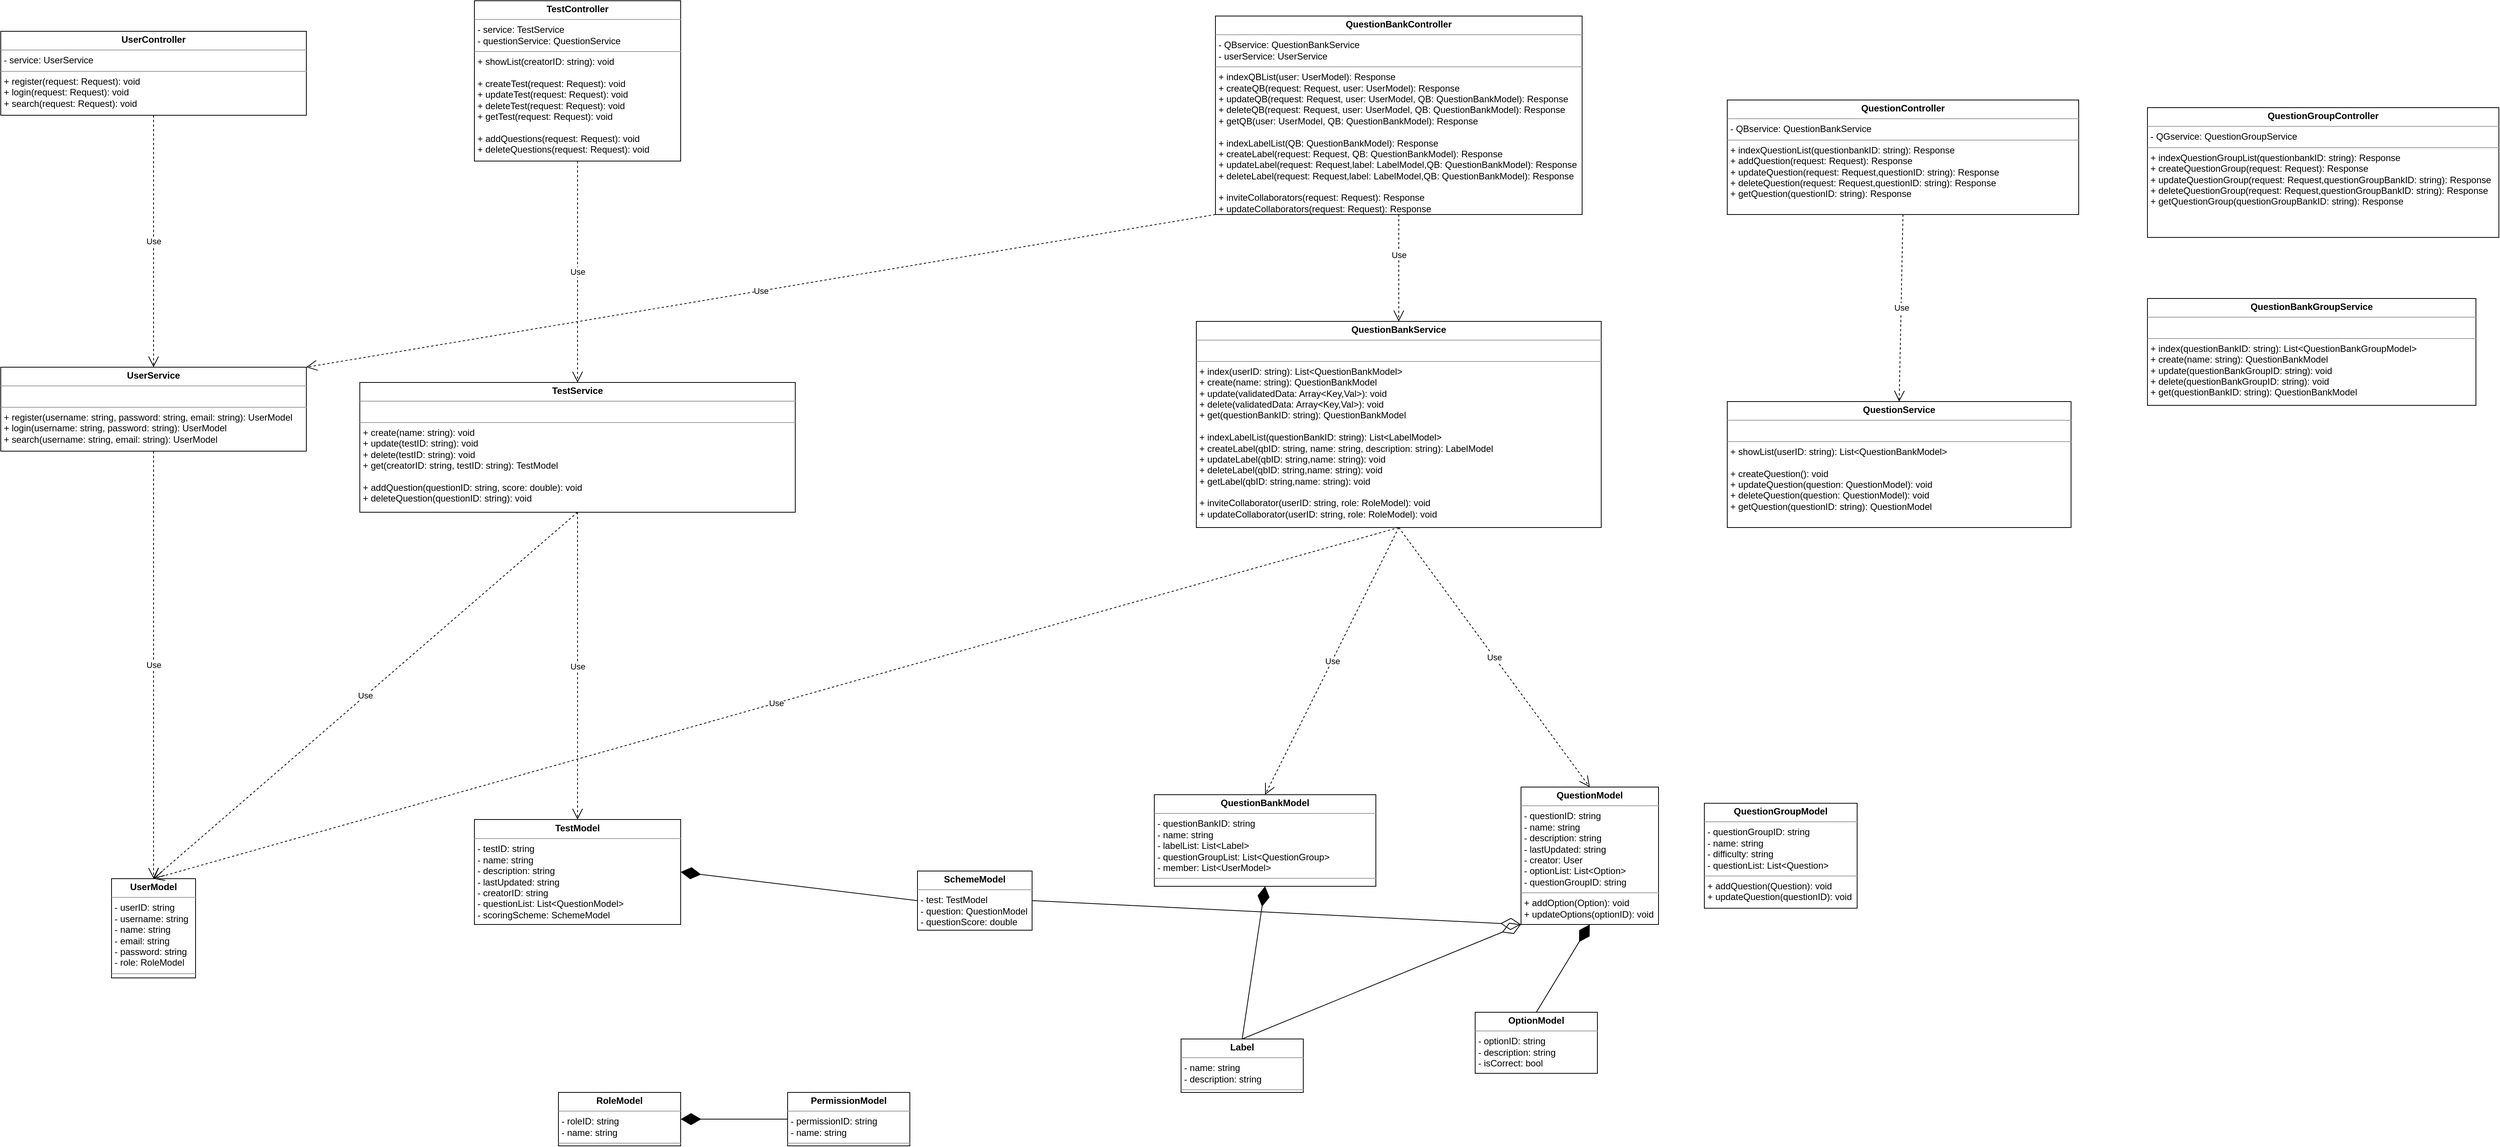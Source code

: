 <mxfile>
    <diagram name="Copy of Page-1" id="_IRGn7qEjiSoWe7VJrxL">
        <mxGraphModel dx="1521" dy="1529" grid="1" gridSize="10" guides="1" tooltips="1" connect="1" arrows="1" fold="1" page="1" pageScale="1" pageWidth="850" pageHeight="1100" math="0" shadow="0">
            <root>
                <mxCell id="2OkuZF6dqTFCMNim8TMD-0"/>
                <mxCell id="2OkuZF6dqTFCMNim8TMD-1" parent="2OkuZF6dqTFCMNim8TMD-0"/>
                <mxCell id="2OkuZF6dqTFCMNim8TMD-2" value="&lt;p style=&quot;margin:0px;margin-top:4px;text-align:center;&quot;&gt;&lt;b&gt;UserModel&lt;/b&gt;&lt;/p&gt;&lt;hr size=&quot;1&quot;&gt;&lt;p style=&quot;margin:0px;margin-left:4px;&quot;&gt;- userID: string&lt;/p&gt;&lt;p style=&quot;margin:0px;margin-left:4px;&quot;&gt;- username: string&lt;/p&gt;&lt;p style=&quot;margin:0px;margin-left:4px;&quot;&gt;- name: string&lt;/p&gt;&lt;p style=&quot;margin:0px;margin-left:4px;&quot;&gt;- email: string&lt;/p&gt;&lt;p style=&quot;margin:0px;margin-left:4px;&quot;&gt;- password: string&lt;/p&gt;&lt;p style=&quot;margin:0px;margin-left:4px;&quot;&gt;- role: RoleModel&lt;/p&gt;&lt;hr size=&quot;1&quot;&gt;&lt;p style=&quot;margin:0px;margin-left:4px;&quot;&gt;&lt;br&gt;&lt;/p&gt;" style="verticalAlign=top;align=left;overflow=fill;fontSize=12;fontFamily=Helvetica;html=1;" parent="2OkuZF6dqTFCMNim8TMD-1" vertex="1">
                    <mxGeometry x="-295" y="260" width="110" height="130" as="geometry"/>
                </mxCell>
                <mxCell id="2OkuZF6dqTFCMNim8TMD-3" value="&lt;p style=&quot;margin:0px;margin-top:4px;text-align:center;&quot;&gt;&lt;b&gt;QuestionBankModel&lt;/b&gt;&lt;/p&gt;&lt;hr size=&quot;1&quot;&gt;&lt;p style=&quot;margin:0px;margin-left:4px;&quot;&gt;- questionBankID: string&lt;/p&gt;&lt;p style=&quot;margin:0px;margin-left:4px;&quot;&gt;- name: string&lt;/p&gt;&lt;p style=&quot;margin:0px;margin-left:4px;&quot;&gt;- labelList: List&amp;lt;Label&amp;gt;&lt;/p&gt;&lt;p style=&quot;margin:0px;margin-left:4px;&quot;&gt;- questionGroupList: List&amp;lt;QuestionGroup&amp;gt;&lt;/p&gt;&lt;p style=&quot;margin:0px;margin-left:4px;&quot;&gt;- member: List&amp;lt;UserModel&amp;gt;&lt;/p&gt;&lt;hr size=&quot;1&quot;&gt;&lt;p style=&quot;margin:0px;margin-left:4px;&quot;&gt;&lt;br&gt;&lt;/p&gt;" style="verticalAlign=top;align=left;overflow=fill;fontSize=12;fontFamily=Helvetica;html=1;" parent="2OkuZF6dqTFCMNim8TMD-1" vertex="1">
                    <mxGeometry x="1070" y="150" width="290" height="120" as="geometry"/>
                </mxCell>
                <mxCell id="2OkuZF6dqTFCMNim8TMD-4" value="&lt;p style=&quot;margin:0px;margin-top:4px;text-align:center;&quot;&gt;&lt;b&gt;QuestionModel&lt;/b&gt;&lt;/p&gt;&lt;hr size=&quot;1&quot;&gt;&lt;p style=&quot;margin:0px;margin-left:4px;&quot;&gt;- questionID: string&lt;/p&gt;&lt;p style=&quot;margin:0px;margin-left:4px;&quot;&gt;- name: string&lt;/p&gt;&lt;p style=&quot;margin:0px;margin-left:4px;&quot;&gt;- description: string&lt;/p&gt;&lt;p style=&quot;margin:0px;margin-left:4px;&quot;&gt;- lastUpdated: string&lt;/p&gt;&lt;p style=&quot;margin:0px;margin-left:4px;&quot;&gt;- creator: User&lt;/p&gt;&lt;p style=&quot;margin:0px;margin-left:4px;&quot;&gt;- optionList: List&amp;lt;Option&amp;gt;&lt;/p&gt;&lt;p style=&quot;margin:0px;margin-left:4px;&quot;&gt;- questionGroupID: string&lt;/p&gt;&lt;hr size=&quot;1&quot;&gt;&lt;p style=&quot;margin:0px;margin-left:4px;&quot;&gt;+ addOption(Option): void&lt;/p&gt;&lt;p style=&quot;margin:0px;margin-left:4px;&quot;&gt;+ updateOptions(optionID): void&lt;/p&gt;" style="verticalAlign=top;align=left;overflow=fill;fontSize=12;fontFamily=Helvetica;html=1;" parent="2OkuZF6dqTFCMNim8TMD-1" vertex="1">
                    <mxGeometry x="1550" y="140" width="180" height="180" as="geometry"/>
                </mxCell>
                <mxCell id="2OkuZF6dqTFCMNim8TMD-5" value="&lt;p style=&quot;margin:0px;margin-top:4px;text-align:center;&quot;&gt;&lt;b&gt;TestModel&lt;/b&gt;&lt;/p&gt;&lt;hr size=&quot;1&quot;&gt;&lt;p style=&quot;margin:0px;margin-left:4px;&quot;&gt;- testID: string&lt;/p&gt;&lt;p style=&quot;margin:0px;margin-left:4px;&quot;&gt;- name: string&lt;br&gt;&lt;/p&gt;&lt;p style=&quot;margin:0px;margin-left:4px;&quot;&gt;- description: string&lt;/p&gt;&lt;p style=&quot;margin:0px;margin-left:4px;&quot;&gt;- lastUpdated: string&lt;/p&gt;&lt;p style=&quot;margin:0px;margin-left:4px;&quot;&gt;- creatorID: string&lt;/p&gt;&lt;p style=&quot;margin:0px;margin-left:4px;&quot;&gt;- questionList: List&amp;lt;QuestionModel&amp;gt;&lt;/p&gt;&lt;p style=&quot;margin:0px;margin-left:4px;&quot;&gt;- scoringScheme: SchemeModel&lt;/p&gt;&lt;p style=&quot;margin:0px;margin-left:4px;&quot;&gt;&lt;br&gt;&lt;/p&gt;" style="verticalAlign=top;align=left;overflow=fill;fontSize=12;fontFamily=Helvetica;html=1;" parent="2OkuZF6dqTFCMNim8TMD-1" vertex="1">
                    <mxGeometry x="180" y="182.5" width="270" height="137.5" as="geometry"/>
                </mxCell>
                <mxCell id="2OkuZF6dqTFCMNim8TMD-6" value="&lt;p style=&quot;margin:0px;margin-top:4px;text-align:center;&quot;&gt;&lt;b&gt;Label&lt;/b&gt;&lt;/p&gt;&lt;hr size=&quot;1&quot;&gt;&lt;p style=&quot;margin:0px;margin-left:4px;&quot;&gt;- name: string&lt;/p&gt;&lt;p style=&quot;margin:0px;margin-left:4px;&quot;&gt;- description: string&lt;/p&gt;&lt;hr size=&quot;1&quot;&gt;&lt;p style=&quot;margin:0px;margin-left:4px;&quot;&gt;&lt;br&gt;&lt;/p&gt;" style="verticalAlign=top;align=left;overflow=fill;fontSize=12;fontFamily=Helvetica;html=1;" parent="2OkuZF6dqTFCMNim8TMD-1" vertex="1">
                    <mxGeometry x="1105" y="470" width="160" height="70" as="geometry"/>
                </mxCell>
                <mxCell id="2OkuZF6dqTFCMNim8TMD-7" value="&lt;p style=&quot;margin:0px;margin-top:4px;text-align:center;&quot;&gt;&lt;b&gt;OptionModel&lt;/b&gt;&lt;/p&gt;&lt;hr size=&quot;1&quot;&gt;&lt;p style=&quot;margin:0px;margin-left:4px;&quot;&gt;- optionID: string&lt;/p&gt;&lt;p style=&quot;margin:0px;margin-left:4px;&quot;&gt;- description: string&lt;/p&gt;&lt;p style=&quot;margin:0px;margin-left:4px;&quot;&gt;- isCorrect: bool&lt;/p&gt;&lt;hr size=&quot;1&quot;&gt;&lt;p style=&quot;margin:0px;margin-left:4px;&quot;&gt;&lt;br&gt;&lt;/p&gt;" style="verticalAlign=top;align=left;overflow=fill;fontSize=12;fontFamily=Helvetica;html=1;" parent="2OkuZF6dqTFCMNim8TMD-1" vertex="1">
                    <mxGeometry x="1490" y="435" width="160" height="80" as="geometry"/>
                </mxCell>
                <mxCell id="2OkuZF6dqTFCMNim8TMD-8" value="&lt;p style=&quot;margin:0px;margin-top:4px;text-align:center;&quot;&gt;&lt;b&gt;RoleModel&lt;/b&gt;&lt;/p&gt;&lt;hr size=&quot;1&quot;&gt;&lt;p style=&quot;margin:0px;margin-left:4px;&quot;&gt;- roleID: string&lt;/p&gt;&lt;p style=&quot;margin:0px;margin-left:4px;&quot;&gt;- name: string&lt;/p&gt;&lt;hr size=&quot;1&quot;&gt;&lt;p style=&quot;margin:0px;margin-left:4px;&quot;&gt;&lt;br&gt;&lt;/p&gt;" style="verticalAlign=top;align=left;overflow=fill;fontSize=12;fontFamily=Helvetica;html=1;" parent="2OkuZF6dqTFCMNim8TMD-1" vertex="1">
                    <mxGeometry x="290" y="540" width="160" height="70" as="geometry"/>
                </mxCell>
                <mxCell id="2OkuZF6dqTFCMNim8TMD-9" value="&lt;p style=&quot;margin:0px;margin-top:4px;text-align:center;&quot;&gt;&lt;b&gt;PermissionModel&lt;/b&gt;&lt;/p&gt;&lt;hr size=&quot;1&quot;&gt;&lt;p style=&quot;margin:0px;margin-left:4px;&quot;&gt;- permissionID: string&lt;/p&gt;&lt;p style=&quot;margin:0px;margin-left:4px;&quot;&gt;- name: string&lt;/p&gt;&lt;hr size=&quot;1&quot;&gt;&lt;p style=&quot;margin:0px;margin-left:4px;&quot;&gt;&lt;br&gt;&lt;/p&gt;" style="verticalAlign=top;align=left;overflow=fill;fontSize=12;fontFamily=Helvetica;html=1;" parent="2OkuZF6dqTFCMNim8TMD-1" vertex="1">
                    <mxGeometry x="590" y="540" width="160" height="70" as="geometry"/>
                </mxCell>
                <mxCell id="2OkuZF6dqTFCMNim8TMD-10" value="&lt;p style=&quot;margin:0px;margin-top:4px;text-align:center;&quot;&gt;&lt;b&gt;QuestionGroupModel&lt;/b&gt;&lt;/p&gt;&lt;hr size=&quot;1&quot;&gt;&lt;p style=&quot;margin:0px;margin-left:4px;&quot;&gt;- questionGroupID: string&lt;/p&gt;&lt;p style=&quot;margin:0px;margin-left:4px;&quot;&gt;- name: string&lt;/p&gt;&lt;p style=&quot;margin:0px;margin-left:4px;&quot;&gt;- difficulty: string&lt;/p&gt;&lt;p style=&quot;margin:0px;margin-left:4px;&quot;&gt;- questionList: List&amp;lt;Question&amp;gt;&lt;/p&gt;&lt;hr size=&quot;1&quot;&gt;&lt;p style=&quot;margin:0px;margin-left:4px;&quot;&gt;+ addQuestion(Question): void&lt;/p&gt;&lt;p style=&quot;margin:0px;margin-left:4px;&quot;&gt;+ updateQuestion(questionID): void&lt;/p&gt;" style="verticalAlign=top;align=left;overflow=fill;fontSize=12;fontFamily=Helvetica;html=1;" parent="2OkuZF6dqTFCMNim8TMD-1" vertex="1">
                    <mxGeometry x="1790" y="161.25" width="200" height="137.5" as="geometry"/>
                </mxCell>
                <mxCell id="d9vbCOxTA3XUxBiBrLn6-0" value="&lt;p style=&quot;margin:0px;margin-top:4px;text-align:center;&quot;&gt;&lt;b&gt;UserController&lt;/b&gt;&lt;/p&gt;&lt;hr size=&quot;1&quot;&gt;&lt;p style=&quot;margin:0px;margin-left:4px;&quot;&gt;- service: UserService&lt;/p&gt;&lt;hr size=&quot;1&quot;&gt;&lt;p style=&quot;margin:0px;margin-left:4px;&quot;&gt;+ register(request: Request): void&lt;/p&gt;&lt;p style=&quot;margin:0px;margin-left:4px;&quot;&gt;+ login(request: Request&lt;span style=&quot;background-color: initial;&quot;&gt;): void&lt;/span&gt;&lt;/p&gt;&lt;p style=&quot;margin:0px;margin-left:4px;&quot;&gt;&lt;span style=&quot;background-color: initial;&quot;&gt;+ search(request: Request): void&lt;/span&gt;&lt;/p&gt;" style="verticalAlign=top;align=left;overflow=fill;fontSize=12;fontFamily=Helvetica;html=1;" parent="2OkuZF6dqTFCMNim8TMD-1" vertex="1">
                    <mxGeometry x="-440" y="-850" width="400" height="110" as="geometry"/>
                </mxCell>
                <mxCell id="d9vbCOxTA3XUxBiBrLn6-1" value="&lt;p style=&quot;margin:0px;margin-top:4px;text-align:center;&quot;&gt;&lt;b&gt;UserService&lt;/b&gt;&lt;/p&gt;&lt;hr size=&quot;1&quot;&gt;&lt;p style=&quot;margin:0px;margin-left:4px;&quot;&gt;&lt;br&gt;&lt;/p&gt;&lt;hr size=&quot;1&quot;&gt;&lt;p style=&quot;margin:0px;margin-left:4px;&quot;&gt;+ register(username: string, password: string, email: string): UserModel&lt;/p&gt;&lt;p style=&quot;margin:0px;margin-left:4px;&quot;&gt;+ login(username: string, password: string): UserModel&lt;/p&gt;&lt;p style=&quot;margin:0px;margin-left:4px;&quot;&gt;+ search(username: string, email: string): UserModel&lt;br&gt;&lt;/p&gt;" style="verticalAlign=top;align=left;overflow=fill;fontSize=12;fontFamily=Helvetica;html=1;" parent="2OkuZF6dqTFCMNim8TMD-1" vertex="1">
                    <mxGeometry x="-440" y="-410" width="400" height="110" as="geometry"/>
                </mxCell>
                <mxCell id="d9vbCOxTA3XUxBiBrLn6-2" value="&lt;p style=&quot;margin:0px;margin-top:4px;text-align:center;&quot;&gt;&lt;b&gt;QuestionBankController&lt;/b&gt;&lt;/p&gt;&lt;hr size=&quot;1&quot;&gt;&lt;p style=&quot;margin:0px;margin-left:4px;&quot;&gt;- QBservice:&amp;nbsp;&lt;span style=&quot;text-align: center;&quot;&gt;QuestionBank&lt;/span&gt;Service&lt;/p&gt;&lt;p style=&quot;margin:0px;margin-left:4px;&quot;&gt;- userService: UserService&lt;/p&gt;&lt;hr size=&quot;1&quot;&gt;&lt;p style=&quot;margin:0px;margin-left:4px;&quot;&gt;+ indexQBList(user: UserModel): Response&lt;/p&gt;&lt;p style=&quot;margin:0px;margin-left:4px;&quot;&gt;+ createQB(request: Request, user: UserModel): Response&lt;/p&gt;&lt;p style=&quot;margin:0px;margin-left:4px;&quot;&gt;+ updateQB(request: Request, user: UserModel, QB: QuestionBankModel): Response&lt;/p&gt;&lt;p style=&quot;margin:0px;margin-left:4px;&quot;&gt;+ deleteQB(request: Request, user: UserModel, QB: QuestionBankModel): Response&lt;/p&gt;&lt;p style=&quot;margin:0px;margin-left:4px;&quot;&gt;+ getQB(user: UserModel, QB: QuestionBankModel): Response&lt;/p&gt;&lt;p style=&quot;margin:0px;margin-left:4px;&quot;&gt;&lt;br&gt;&lt;/p&gt;&lt;p style=&quot;margin:0px;margin-left:4px;&quot;&gt;+ indexLabelList(QB: QuestionBankModel): Response&lt;br&gt;&lt;/p&gt;&lt;p style=&quot;margin:0px;margin-left:4px;&quot;&gt;+ createLabel(request: Request, QB: QuestionBankModel): Response&lt;/p&gt;&lt;p style=&quot;margin:0px;margin-left:4px;&quot;&gt;+ updateLabel(request: Request,label: LabelModel,QB: QuestionBankModel): Response&lt;br&gt;&lt;/p&gt;&lt;p style=&quot;margin:0px;margin-left:4px;&quot;&gt;+ deleteLabel(request: Request,label: LabelModel,QB: QuestionBankModel): Response&lt;br&gt;&lt;/p&gt;&lt;p style=&quot;margin:0px;margin-left:4px;&quot;&gt;&lt;br&gt;&lt;/p&gt;&lt;p style=&quot;margin: 0px 0px 0px 4px;&quot;&gt;+ inviteCollaborators(request: Request): Response&lt;br&gt;&lt;/p&gt;&lt;p style=&quot;margin: 0px 0px 0px 4px;&quot;&gt;+ updateCollaborators(request: Request): Response&lt;/p&gt;&lt;p style=&quot;margin: 0px 0px 0px 4px;&quot;&gt;&lt;br&gt;&lt;/p&gt;" style="verticalAlign=top;align=left;overflow=fill;fontSize=12;fontFamily=Helvetica;html=1;gradientColor=none;fillColor=default;fillStyle=auto;shadow=0;" parent="2OkuZF6dqTFCMNim8TMD-1" vertex="1">
                    <mxGeometry x="1150" y="-870" width="480" height="260" as="geometry"/>
                </mxCell>
                <mxCell id="d9vbCOxTA3XUxBiBrLn6-3" value="&lt;p style=&quot;margin:0px;margin-top:4px;text-align:center;&quot;&gt;&lt;b&gt;QuestionBankService&lt;/b&gt;&lt;/p&gt;&lt;hr size=&quot;1&quot;&gt;&lt;p style=&quot;margin:0px;margin-left:4px;&quot;&gt;&lt;br&gt;&lt;/p&gt;&lt;hr size=&quot;1&quot;&gt;&lt;p style=&quot;margin: 0px 0px 0px 4px;&quot;&gt;+ index(userID: string): List&amp;lt;QuestionBankModel&amp;gt;&lt;/p&gt;&lt;p style=&quot;margin: 0px 0px 0px 4px;&quot;&gt;+ create(name: string): QuestionBankModel&lt;/p&gt;&lt;p style=&quot;margin: 0px 0px 0px 4px;&quot;&gt;+ update(validatedData: Array&amp;lt;Key,Val&amp;gt;): void&lt;/p&gt;&lt;p style=&quot;margin: 0px 0px 0px 4px;&quot;&gt;+ delete(validatedData: Array&amp;lt;Key,Val&amp;gt;): void&lt;/p&gt;&lt;p style=&quot;margin: 0px 0px 0px 4px;&quot;&gt;+ get(questionBankID: string): QuestionBankModel&lt;/p&gt;&lt;p style=&quot;margin: 0px 0px 0px 4px;&quot;&gt;&lt;br&gt;&lt;/p&gt;&lt;p style=&quot;margin: 0px 0px 0px 4px;&quot;&gt;+ indexLabelList(questionBankID: string): List&amp;lt;LabelModel&amp;gt;&lt;/p&gt;&lt;p style=&quot;margin: 0px 0px 0px 4px;&quot;&gt;+ createLabel(qbID: string, name: string, description: string): LabelModel&lt;/p&gt;&lt;p style=&quot;margin: 0px 0px 0px 4px;&quot;&gt;+ updateLabel(qbID: string,name: string): void&lt;br&gt;&lt;/p&gt;&lt;p style=&quot;margin: 0px 0px 0px 4px;&quot;&gt;+ deleteLabel(qbID: string,name: string): void&lt;br&gt;&lt;/p&gt;&lt;p style=&quot;margin: 0px 0px 0px 4px;&quot;&gt;+ getLabel(qbID: string,name: string): void&lt;/p&gt;&lt;p style=&quot;margin: 0px 0px 0px 4px;&quot;&gt;&lt;br&gt;&lt;/p&gt;&lt;p style=&quot;margin: 0px 0px 0px 4px;&quot;&gt;+ inviteCollaborator(userID: string, role: RoleModel): void&lt;br&gt;&lt;/p&gt;&lt;p style=&quot;margin: 0px 0px 0px 4px;&quot;&gt;+ updateCollaborator(userID: string, role: RoleModel): void&lt;/p&gt;" style="verticalAlign=top;align=left;overflow=fill;fontSize=12;fontFamily=Helvetica;html=1;" parent="2OkuZF6dqTFCMNim8TMD-1" vertex="1">
                    <mxGeometry x="1125" y="-470" width="530" height="270" as="geometry"/>
                </mxCell>
                <mxCell id="n3z_orEbSFZSWoOInEBg-8" value="&lt;p style=&quot;margin:0px;margin-top:4px;text-align:center;&quot;&gt;&lt;b&gt;TestController&lt;/b&gt;&lt;/p&gt;&lt;hr size=&quot;1&quot;&gt;&lt;p style=&quot;margin:0px;margin-left:4px;&quot;&gt;- service: TestService&lt;/p&gt;&lt;p style=&quot;margin:0px;margin-left:4px;&quot;&gt;- questionService: QuestionService&lt;/p&gt;&lt;hr size=&quot;1&quot;&gt;&lt;p style=&quot;margin:0px;margin-left:4px;&quot;&gt;+ showList(creatorID: string): void&lt;/p&gt;&lt;p style=&quot;margin:0px;margin-left:4px;&quot;&gt;&lt;br&gt;&lt;/p&gt;&lt;p style=&quot;margin: 0px 0px 0px 4px;&quot;&gt;+ createTest(request: Request): void&lt;/p&gt;&lt;p style=&quot;margin: 0px 0px 0px 4px;&quot;&gt;+ updateTest(request: Request): void&lt;/p&gt;&lt;p style=&quot;margin: 0px 0px 0px 4px;&quot;&gt;+ deleteTest(request: Request): void&lt;/p&gt;&lt;p style=&quot;margin: 0px 0px 0px 4px;&quot;&gt;+ getTest(request: Request): void&lt;/p&gt;&lt;p style=&quot;margin: 0px 0px 0px 4px;&quot;&gt;&lt;br&gt;&lt;/p&gt;&lt;p style=&quot;margin: 0px 0px 0px 4px;&quot;&gt;+ addQuestions(request: Request): void&lt;/p&gt;&lt;p style=&quot;margin: 0px 0px 0px 4px;&quot;&gt;+ deleteQuestions(request: Request): void&lt;/p&gt;" style="verticalAlign=top;align=left;overflow=fill;fontSize=12;fontFamily=Helvetica;html=1;" parent="2OkuZF6dqTFCMNim8TMD-1" vertex="1">
                    <mxGeometry x="180" y="-890" width="270" height="210" as="geometry"/>
                </mxCell>
                <mxCell id="n3z_orEbSFZSWoOInEBg-9" value="&lt;p style=&quot;margin:0px;margin-top:4px;text-align:center;&quot;&gt;&lt;b&gt;TestService&lt;/b&gt;&lt;/p&gt;&lt;hr size=&quot;1&quot;&gt;&lt;p style=&quot;margin:0px;margin-left:4px;&quot;&gt;&lt;br&gt;&lt;/p&gt;&lt;hr size=&quot;1&quot;&gt;&lt;p style=&quot;margin:0px;margin-left:4px;&quot;&gt;+ create(name: string): void&lt;/p&gt;&lt;p style=&quot;margin: 0px 0px 0px 4px;&quot;&gt;+ update(testID: string): void&lt;/p&gt;&lt;p style=&quot;margin: 0px 0px 0px 4px;&quot;&gt;+ delete(testID: string): void&lt;/p&gt;&lt;p style=&quot;margin: 0px 0px 0px 4px;&quot;&gt;+ get(creatorID: string, testID: string): TestModel&lt;/p&gt;&lt;p style=&quot;margin: 0px 0px 0px 4px;&quot;&gt;&lt;br&gt;&lt;/p&gt;&lt;p style=&quot;margin: 0px 0px 0px 4px;&quot;&gt;+ addQuestion(questionID: string, score: double): void&lt;/p&gt;&lt;p style=&quot;margin: 0px 0px 0px 4px;&quot;&gt;+ deleteQuestion(questionID: string): void&lt;/p&gt;" style="verticalAlign=top;align=left;overflow=fill;fontSize=12;fontFamily=Helvetica;html=1;" parent="2OkuZF6dqTFCMNim8TMD-1" vertex="1">
                    <mxGeometry x="30" y="-390" width="570" height="170" as="geometry"/>
                </mxCell>
                <mxCell id="zOvdfVjMWSjVdS2UzzNI-3" value="Use" style="endArrow=open;endSize=12;dashed=1;html=1;exitX=0.5;exitY=1;exitDx=0;exitDy=0;entryX=0.5;entryY=0;entryDx=0;entryDy=0;" parent="2OkuZF6dqTFCMNim8TMD-1" source="d9vbCOxTA3XUxBiBrLn6-0" target="d9vbCOxTA3XUxBiBrLn6-1" edge="1">
                    <mxGeometry width="160" relative="1" as="geometry">
                        <mxPoint x="-550" y="-400" as="sourcePoint"/>
                        <mxPoint x="-390" y="-400" as="targetPoint"/>
                    </mxGeometry>
                </mxCell>
                <mxCell id="zOvdfVjMWSjVdS2UzzNI-4" value="Use" style="endArrow=open;endSize=12;dashed=1;html=1;exitX=0.5;exitY=1;exitDx=0;exitDy=0;entryX=0.5;entryY=0;entryDx=0;entryDy=0;" parent="2OkuZF6dqTFCMNim8TMD-1" source="d9vbCOxTA3XUxBiBrLn6-1" target="2OkuZF6dqTFCMNim8TMD-2" edge="1">
                    <mxGeometry width="160" relative="1" as="geometry">
                        <mxPoint x="-510" y="-290" as="sourcePoint"/>
                        <mxPoint x="-350" y="-290" as="targetPoint"/>
                    </mxGeometry>
                </mxCell>
                <mxCell id="zOvdfVjMWSjVdS2UzzNI-5" value="Use" style="endArrow=open;endSize=12;dashed=1;html=1;exitX=0.5;exitY=1;exitDx=0;exitDy=0;entryX=0.5;entryY=0;entryDx=0;entryDy=0;" parent="2OkuZF6dqTFCMNim8TMD-1" source="n3z_orEbSFZSWoOInEBg-8" target="n3z_orEbSFZSWoOInEBg-9" edge="1">
                    <mxGeometry width="160" relative="1" as="geometry">
                        <mxPoint x="250" y="-460" as="sourcePoint"/>
                        <mxPoint x="410" y="-460" as="targetPoint"/>
                    </mxGeometry>
                </mxCell>
                <mxCell id="zOvdfVjMWSjVdS2UzzNI-6" value="Use" style="endArrow=open;endSize=12;dashed=1;html=1;exitX=0.5;exitY=1;exitDx=0;exitDy=0;entryX=0.5;entryY=0;entryDx=0;entryDy=0;" parent="2OkuZF6dqTFCMNim8TMD-1" source="n3z_orEbSFZSWoOInEBg-9" target="2OkuZF6dqTFCMNim8TMD-5" edge="1">
                    <mxGeometry width="160" relative="1" as="geometry">
                        <mxPoint x="60" y="-200" as="sourcePoint"/>
                        <mxPoint x="220" y="-200" as="targetPoint"/>
                    </mxGeometry>
                </mxCell>
                <mxCell id="zOvdfVjMWSjVdS2UzzNI-9" value="Use" style="endArrow=open;endSize=12;dashed=1;html=1;exitX=0.5;exitY=1;exitDx=0;exitDy=0;entryX=0.5;entryY=0;entryDx=0;entryDy=0;" parent="2OkuZF6dqTFCMNim8TMD-1" source="d9vbCOxTA3XUxBiBrLn6-2" target="d9vbCOxTA3XUxBiBrLn6-3" edge="1">
                    <mxGeometry x="-0.25" width="160" relative="1" as="geometry">
                        <mxPoint x="1000" y="-450" as="sourcePoint"/>
                        <mxPoint x="1160" y="-450" as="targetPoint"/>
                        <mxPoint as="offset"/>
                    </mxGeometry>
                </mxCell>
                <mxCell id="zOvdfVjMWSjVdS2UzzNI-10" value="Use" style="endArrow=open;endSize=12;dashed=1;html=1;exitX=0.5;exitY=1;exitDx=0;exitDy=0;entryX=0.5;entryY=0;entryDx=0;entryDy=0;" parent="2OkuZF6dqTFCMNim8TMD-1" source="d9vbCOxTA3XUxBiBrLn6-3" target="2OkuZF6dqTFCMNim8TMD-3" edge="1">
                    <mxGeometry width="160" relative="1" as="geometry">
                        <mxPoint x="1000" y="-10" as="sourcePoint"/>
                        <mxPoint x="1160" y="-10" as="targetPoint"/>
                    </mxGeometry>
                </mxCell>
                <mxCell id="zOvdfVjMWSjVdS2UzzNI-12" value="Use" style="endArrow=open;endSize=12;dashed=1;html=1;exitX=0.5;exitY=1;exitDx=0;exitDy=0;entryX=0.5;entryY=0;entryDx=0;entryDy=0;" parent="2OkuZF6dqTFCMNim8TMD-1" source="n3z_orEbSFZSWoOInEBg-9" target="2OkuZF6dqTFCMNim8TMD-2" edge="1">
                    <mxGeometry width="160" relative="1" as="geometry">
                        <mxPoint x="-90" y="-120" as="sourcePoint"/>
                        <mxPoint x="70" y="-120" as="targetPoint"/>
                    </mxGeometry>
                </mxCell>
                <mxCell id="zOvdfVjMWSjVdS2UzzNI-13" value="Use" style="endArrow=open;endSize=12;dashed=1;html=1;exitX=0.5;exitY=1;exitDx=0;exitDy=0;entryX=0.5;entryY=0;entryDx=0;entryDy=0;" parent="2OkuZF6dqTFCMNim8TMD-1" source="d9vbCOxTA3XUxBiBrLn6-3" target="2OkuZF6dqTFCMNim8TMD-2" edge="1">
                    <mxGeometry width="160" relative="1" as="geometry">
                        <mxPoint x="430" y="120" as="sourcePoint"/>
                        <mxPoint x="-250" y="190" as="targetPoint"/>
                    </mxGeometry>
                </mxCell>
                <mxCell id="zOvdfVjMWSjVdS2UzzNI-15" value="Use" style="endArrow=open;endSize=12;dashed=1;html=1;exitX=0.5;exitY=1;exitDx=0;exitDy=0;entryX=0.5;entryY=0;entryDx=0;entryDy=0;" parent="2OkuZF6dqTFCMNim8TMD-1" source="d9vbCOxTA3XUxBiBrLn6-3" target="2OkuZF6dqTFCMNim8TMD-4" edge="1">
                    <mxGeometry width="160" relative="1" as="geometry">
                        <mxPoint x="620" y="40" as="sourcePoint"/>
                        <mxPoint x="540" y="570" as="targetPoint"/>
                    </mxGeometry>
                </mxCell>
                <mxCell id="zOvdfVjMWSjVdS2UzzNI-17" value="" style="endArrow=diamondThin;endFill=1;endSize=24;html=1;entryX=0.5;entryY=1;entryDx=0;entryDy=0;exitX=0.5;exitY=0;exitDx=0;exitDy=0;" parent="2OkuZF6dqTFCMNim8TMD-1" source="2OkuZF6dqTFCMNim8TMD-7" target="2OkuZF6dqTFCMNim8TMD-4" edge="1">
                    <mxGeometry width="160" relative="1" as="geometry">
                        <mxPoint x="1280" y="390" as="sourcePoint"/>
                        <mxPoint x="1440" y="390" as="targetPoint"/>
                    </mxGeometry>
                </mxCell>
                <mxCell id="V_6a4nZ7BC3NfpDAhWcV-0" value="" style="endArrow=diamondThin;endFill=1;endSize=24;html=1;entryX=0.5;entryY=1;entryDx=0;entryDy=0;exitX=0.5;exitY=0;exitDx=0;exitDy=0;" parent="2OkuZF6dqTFCMNim8TMD-1" source="2OkuZF6dqTFCMNim8TMD-6" target="2OkuZF6dqTFCMNim8TMD-3" edge="1">
                    <mxGeometry width="160" relative="1" as="geometry">
                        <mxPoint x="1190" y="390" as="sourcePoint"/>
                        <mxPoint x="1350" y="390" as="targetPoint"/>
                    </mxGeometry>
                </mxCell>
                <mxCell id="V_6a4nZ7BC3NfpDAhWcV-6" value="" style="endArrow=diamondThin;endFill=1;endSize=24;html=1;entryX=1;entryY=0.5;entryDx=0;entryDy=0;exitX=0;exitY=0.5;exitDx=0;exitDy=0;" parent="2OkuZF6dqTFCMNim8TMD-1" source="2OkuZF6dqTFCMNim8TMD-9" target="2OkuZF6dqTFCMNim8TMD-8" edge="1">
                    <mxGeometry width="160" relative="1" as="geometry">
                        <mxPoint x="360" y="680" as="sourcePoint"/>
                        <mxPoint x="520" y="680" as="targetPoint"/>
                    </mxGeometry>
                </mxCell>
                <mxCell id="V_6a4nZ7BC3NfpDAhWcV-14" value="Use" style="endArrow=open;endSize=12;dashed=1;html=1;exitX=0;exitY=1;exitDx=0;exitDy=0;entryX=1;entryY=0;entryDx=0;entryDy=0;" parent="2OkuZF6dqTFCMNim8TMD-1" source="d9vbCOxTA3XUxBiBrLn6-2" target="d9vbCOxTA3XUxBiBrLn6-1" edge="1">
                    <mxGeometry width="160" relative="1" as="geometry">
                        <mxPoint x="760" y="-560" as="sourcePoint"/>
                        <mxPoint x="920" y="-560" as="targetPoint"/>
                    </mxGeometry>
                </mxCell>
                <mxCell id="V_6a4nZ7BC3NfpDAhWcV-15" value="" style="endArrow=diamondThin;endFill=0;endSize=24;html=1;entryX=0;entryY=1;entryDx=0;entryDy=0;exitX=0.5;exitY=0;exitDx=0;exitDy=0;" parent="2OkuZF6dqTFCMNim8TMD-1" source="2OkuZF6dqTFCMNim8TMD-6" target="2OkuZF6dqTFCMNim8TMD-4" edge="1">
                    <mxGeometry width="160" relative="1" as="geometry">
                        <mxPoint x="1190" y="440" as="sourcePoint"/>
                        <mxPoint x="1460" y="400" as="targetPoint"/>
                    </mxGeometry>
                </mxCell>
                <mxCell id="V_6a4nZ7BC3NfpDAhWcV-16" value="&lt;p style=&quot;margin:0px;margin-top:4px;text-align:center;&quot;&gt;&lt;b&gt;SchemeModel&lt;/b&gt;&lt;/p&gt;&lt;hr size=&quot;1&quot;&gt;&lt;p style=&quot;margin:0px;margin-left:4px;&quot;&gt;- test: TestModel&lt;/p&gt;&lt;p style=&quot;margin:0px;margin-left:4px;&quot;&gt;- question: QuestionModel&lt;br&gt;&lt;/p&gt;&lt;p style=&quot;margin:0px;margin-left:4px;&quot;&gt;- questionScore: double&lt;/p&gt;" style="verticalAlign=top;align=left;overflow=fill;fontSize=12;fontFamily=Helvetica;html=1;" parent="2OkuZF6dqTFCMNim8TMD-1" vertex="1">
                    <mxGeometry x="760" y="250" width="150" height="77.5" as="geometry"/>
                </mxCell>
                <mxCell id="V_6a4nZ7BC3NfpDAhWcV-18" value="" style="endArrow=diamondThin;endFill=1;endSize=24;html=1;entryX=1;entryY=0.5;entryDx=0;entryDy=0;exitX=0;exitY=0.5;exitDx=0;exitDy=0;" parent="2OkuZF6dqTFCMNim8TMD-1" source="V_6a4nZ7BC3NfpDAhWcV-16" target="2OkuZF6dqTFCMNim8TMD-5" edge="1">
                    <mxGeometry width="160" relative="1" as="geometry">
                        <mxPoint x="380" y="360" as="sourcePoint"/>
                        <mxPoint x="540" y="360" as="targetPoint"/>
                    </mxGeometry>
                </mxCell>
                <mxCell id="V_6a4nZ7BC3NfpDAhWcV-19" value="" style="endArrow=diamondThin;endFill=0;endSize=24;html=1;entryX=0;entryY=1;entryDx=0;entryDy=0;exitX=1;exitY=0.5;exitDx=0;exitDy=0;" parent="2OkuZF6dqTFCMNim8TMD-1" source="V_6a4nZ7BC3NfpDAhWcV-16" target="2OkuZF6dqTFCMNim8TMD-4" edge="1">
                    <mxGeometry width="160" relative="1" as="geometry">
                        <mxPoint x="780" y="210" as="sourcePoint"/>
                        <mxPoint x="940" y="210" as="targetPoint"/>
                    </mxGeometry>
                </mxCell>
                <mxCell id="IQVSVcBC1YNNi2Ne7M7Z-0" value="&lt;p style=&quot;margin:0px;margin-top:4px;text-align:center;&quot;&gt;&lt;b&gt;QuestionBankGroupService&lt;/b&gt;&lt;/p&gt;&lt;hr size=&quot;1&quot;&gt;&lt;p style=&quot;margin:0px;margin-left:4px;&quot;&gt;&lt;br&gt;&lt;/p&gt;&lt;hr size=&quot;1&quot;&gt;&lt;p style=&quot;margin: 0px 0px 0px 4px;&quot;&gt;+ index(questionBankID: string): List&amp;lt;QuestionBankGroupModel&amp;gt;&lt;/p&gt;&lt;p style=&quot;margin: 0px 0px 0px 4px;&quot;&gt;+ create(name: string): QuestionBankModel&lt;/p&gt;&lt;p style=&quot;margin: 0px 0px 0px 4px;&quot;&gt;+ update(questionBankGroupID: string): void&lt;/p&gt;&lt;p style=&quot;margin: 0px 0px 0px 4px;&quot;&gt;+ delete(questionBankGroupID: string): void&lt;/p&gt;&lt;p style=&quot;margin: 0px 0px 0px 4px;&quot;&gt;+ get(questionBankID: string): QuestionBankModel&lt;/p&gt;" style="verticalAlign=top;align=left;overflow=fill;fontSize=12;fontFamily=Helvetica;html=1;" parent="2OkuZF6dqTFCMNim8TMD-1" vertex="1">
                    <mxGeometry x="2370" y="-500" width="430" height="140" as="geometry"/>
                </mxCell>
                <mxCell id="IQVSVcBC1YNNi2Ne7M7Z-1" value="&lt;p style=&quot;margin:0px;margin-top:4px;text-align:center;&quot;&gt;&lt;b&gt;QuestionService&lt;/b&gt;&lt;/p&gt;&lt;hr size=&quot;1&quot;&gt;&lt;p style=&quot;margin:0px;margin-left:4px;&quot;&gt;&lt;br&gt;&lt;/p&gt;&lt;hr size=&quot;1&quot;&gt;&lt;p style=&quot;margin: 0px 0px 0px 4px;&quot;&gt;+ showList(userID: string): List&amp;lt;QuestionBankModel&amp;gt;&lt;/p&gt;&lt;p style=&quot;margin: 0px 0px 0px 4px;&quot;&gt;&lt;br&gt;&lt;/p&gt;&lt;p style=&quot;margin: 0px 0px 0px 4px;&quot;&gt;+ createQuestion(): void&lt;br&gt;&lt;/p&gt;&lt;p style=&quot;margin: 0px 0px 0px 4px;&quot;&gt;+ updateQuestion(question: QuestionModel): void&lt;br&gt;&lt;/p&gt;&lt;p style=&quot;margin: 0px 0px 0px 4px;&quot;&gt;+ deleteQuestion(question: QuestionModel): void&lt;br&gt;&lt;/p&gt;&lt;p style=&quot;margin: 0px 0px 0px 4px;&quot;&gt;+ getQuestion(questionID: string): QuestionModel&lt;/p&gt;&lt;p style=&quot;margin: 0px 0px 0px 4px;&quot;&gt;&lt;br&gt;&lt;/p&gt;" style="verticalAlign=top;align=left;overflow=fill;fontSize=12;fontFamily=Helvetica;html=1;" parent="2OkuZF6dqTFCMNim8TMD-1" vertex="1">
                    <mxGeometry x="1820" y="-365" width="450" height="165" as="geometry"/>
                </mxCell>
                <mxCell id="IQVSVcBC1YNNi2Ne7M7Z-2" value="&lt;p style=&quot;margin:0px;margin-top:4px;text-align:center;&quot;&gt;&lt;b&gt;QuestionGroupController&lt;/b&gt;&lt;/p&gt;&lt;hr size=&quot;1&quot;&gt;&lt;p style=&quot;margin:0px;margin-left:4px;&quot;&gt;- QGservice:&amp;nbsp;&lt;span style=&quot;text-align: center;&quot;&gt;QuestionGroup&lt;/span&gt;Service&lt;/p&gt;&lt;hr size=&quot;1&quot;&gt;&lt;p style=&quot;margin: 0px 0px 0px 4px;&quot;&gt;+ indexQuestionGroupList(questionbankID: string): Response&lt;span style=&quot;background-color: initial;&quot;&gt;&lt;br&gt;&lt;/span&gt;&lt;/p&gt;&lt;p style=&quot;margin: 0px 0px 0px 4px;&quot;&gt;+ createQuestionGroup(request: Request): Response&lt;br&gt;&lt;/p&gt;&lt;p style=&quot;margin: 0px 0px 0px 4px;&quot;&gt;+ updateQuestionGroup(request: Request,questionGroupBankID: string): Response&lt;/p&gt;&lt;p style=&quot;margin: 0px 0px 0px 4px;&quot;&gt;+ deleteQuestionGroup(request: Request,questionGroupBankID: string): Response&lt;/p&gt;&lt;p style=&quot;margin: 0px 0px 0px 4px;&quot;&gt;+ getQuestionGroup(questionGroupBankID: string): Response&lt;/p&gt;&lt;p style=&quot;margin:0px;margin-left:4px;&quot;&gt;&lt;br&gt;&lt;/p&gt;&lt;p style=&quot;margin: 0px 0px 0px 4px;&quot;&gt;&lt;br&gt;&lt;/p&gt;&lt;p style=&quot;margin: 0px 0px 0px 4px;&quot;&gt;&lt;span style=&quot;background-color: initial;&quot;&gt;&lt;br&gt;&lt;/span&gt;&lt;/p&gt;&lt;p style=&quot;margin: 0px 0px 0px 4px;&quot;&gt;&lt;br&gt;&lt;/p&gt;" style="verticalAlign=top;align=left;overflow=fill;fontSize=12;fontFamily=Helvetica;html=1;gradientColor=none;fillColor=default;fillStyle=auto;shadow=0;" parent="2OkuZF6dqTFCMNim8TMD-1" vertex="1">
                    <mxGeometry x="2370" y="-750" width="460" height="170" as="geometry"/>
                </mxCell>
                <mxCell id="IQVSVcBC1YNNi2Ne7M7Z-3" value="&lt;p style=&quot;margin:0px;margin-top:4px;text-align:center;&quot;&gt;&lt;b&gt;QuestionController&lt;/b&gt;&lt;/p&gt;&lt;hr size=&quot;1&quot;&gt;&lt;p style=&quot;margin:0px;margin-left:4px;&quot;&gt;- QBservice:&amp;nbsp;&lt;span style=&quot;text-align: center;&quot;&gt;QuestionBank&lt;/span&gt;Service&lt;/p&gt;&lt;hr size=&quot;1&quot;&gt;&lt;p style=&quot;margin: 0px 0px 0px 4px;&quot;&gt;+ indexQuestionList(questionbankID: string):&amp;nbsp;Response&lt;br&gt;&lt;/p&gt;&lt;p style=&quot;margin: 0px 0px 0px 4px;&quot;&gt;+ addQuestion(request: Request): Response&lt;br&gt;&lt;/p&gt;&lt;p style=&quot;margin: 0px 0px 0px 4px;&quot;&gt;+ updateQuestion(request: Request,questionID: string): Response&lt;br&gt;&lt;/p&gt;&lt;p style=&quot;margin: 0px 0px 0px 4px;&quot;&gt;+ deleteQuestion(request: Request,questionID: string): Response&lt;/p&gt;&lt;p style=&quot;margin: 0px 0px 0px 4px;&quot;&gt;+ getQuestion(questionID: string): Response&lt;br&gt;&lt;/p&gt;" style="verticalAlign=top;align=left;overflow=fill;fontSize=12;fontFamily=Helvetica;html=1;gradientColor=none;fillColor=default;fillStyle=auto;shadow=0;" parent="2OkuZF6dqTFCMNim8TMD-1" vertex="1">
                    <mxGeometry x="1820" y="-760" width="460" height="150" as="geometry"/>
                </mxCell>
                <mxCell id="0" value="Use" style="endArrow=open;endSize=12;dashed=1;html=1;exitX=0.5;exitY=1;exitDx=0;exitDy=0;entryX=0.5;entryY=0;entryDx=0;entryDy=0;" edge="1" parent="2OkuZF6dqTFCMNim8TMD-1" source="IQVSVcBC1YNNi2Ne7M7Z-3" target="IQVSVcBC1YNNi2Ne7M7Z-1">
                    <mxGeometry width="160" relative="1" as="geometry">
                        <mxPoint x="2080" y="-560" as="sourcePoint"/>
                        <mxPoint x="2240" y="-560" as="targetPoint"/>
                    </mxGeometry>
                </mxCell>
            </root>
        </mxGraphModel>
    </diagram>
    <diagram id="yaPn2xocqwZtk-ihi1OX" name="Page-1">
        <mxGraphModel dx="1587" dy="1615" grid="1" gridSize="10" guides="1" tooltips="1" connect="1" arrows="1" fold="1" page="1" pageScale="1" pageWidth="850" pageHeight="1100" math="0" shadow="0">
            <root>
                <mxCell id="0"/>
                <mxCell id="1" parent="0"/>
                <mxCell id="2" value="&lt;p style=&quot;margin:0px;margin-top:4px;text-align:center;&quot;&gt;&lt;b&gt;User&lt;/b&gt;&lt;/p&gt;&lt;hr size=&quot;1&quot;&gt;&lt;p style=&quot;margin:0px;margin-left:4px;&quot;&gt;- userID: string&lt;/p&gt;&lt;p style=&quot;margin:0px;margin-left:4px;&quot;&gt;- username&lt;/p&gt;&lt;p style=&quot;margin:0px;margin-left:4px;&quot;&gt;- name: string&lt;/p&gt;&lt;p style=&quot;margin:0px;margin-left:4px;&quot;&gt;- email: string&lt;/p&gt;&lt;p style=&quot;margin:0px;margin-left:4px;&quot;&gt;- password: string&lt;/p&gt;&lt;p style=&quot;margin:0px;margin-left:4px;&quot;&gt;- role: Role&lt;/p&gt;&lt;hr size=&quot;1&quot;&gt;&lt;p style=&quot;margin:0px;margin-left:4px;&quot;&gt;+ createQuestionBank(): questionBank&lt;br&gt;+ updateQuestionBank(questionBankID, role): void&lt;/p&gt;&lt;p style=&quot;margin:0px;margin-left:4px;&quot;&gt;+ createTest(): Test&lt;/p&gt;&lt;p style=&quot;margin:0px;margin-left:4px;&quot;&gt;+ updateTest(testID): void&lt;/p&gt;&lt;p style=&quot;margin:0px;margin-left:4px;&quot;&gt;+ inviteCollaborators(List&amp;lt;userID&amp;gt;, questionBankID, List&amp;lt;Role&amp;gt;): void&lt;/p&gt;&lt;p style=&quot;margin:0px;margin-left:4px;&quot;&gt;+ updateCollaborators(userID, questionBankID, role): void&lt;/p&gt;" style="verticalAlign=top;align=left;overflow=fill;fontSize=12;fontFamily=Helvetica;html=1;" parent="1" vertex="1">
                    <mxGeometry x="-200" y="-200" width="400" height="220" as="geometry"/>
                </mxCell>
                <mxCell id="3" value="&lt;p style=&quot;margin:0px;margin-top:4px;text-align:center;&quot;&gt;&lt;b&gt;Question bank&lt;/b&gt;&lt;/p&gt;&lt;hr size=&quot;1&quot;&gt;&lt;p style=&quot;margin:0px;margin-left:4px;&quot;&gt;- questionBankID: string&lt;/p&gt;&lt;p style=&quot;margin:0px;margin-left:4px;&quot;&gt;- name: string&lt;/p&gt;&lt;p style=&quot;margin:0px;margin-left:4px;&quot;&gt;- labelList: List&amp;lt;Label&amp;gt;&lt;/p&gt;&lt;p style=&quot;margin:0px;margin-left:4px;&quot;&gt;- questionGroupList: List&amp;lt;QuestionGroup&amp;gt;&lt;/p&gt;&lt;hr size=&quot;1&quot;&gt;&lt;p style=&quot;margin:0px;margin-left:4px;&quot;&gt;+ addQuestion(Question, questionGroupID): void&lt;/p&gt;&lt;p style=&quot;margin:0px;margin-left:4px;&quot;&gt;+ addLabel(Label): void&lt;/p&gt;&lt;p style=&quot;margin: 0px 0px 0px 4px;&quot;&gt;+ updateQuestion(questionID): void&lt;/p&gt;&lt;p style=&quot;margin: 0px 0px 0px 4px;&quot;&gt;+ updateLabel(labelName): void&lt;/p&gt;&lt;p style=&quot;margin: 0px 0px 0px 4px;&quot;&gt;+ updateQuestionGroup(questionGroupID): void&lt;/p&gt;&lt;p style=&quot;margin: 0px 0px 0px 4px;&quot;&gt;+ createQuestionGroup(): questionGroup&lt;/p&gt;" style="verticalAlign=top;align=left;overflow=fill;fontSize=12;fontFamily=Helvetica;html=1;" parent="1" vertex="1">
                    <mxGeometry x="270" y="-190" width="290" height="200" as="geometry"/>
                </mxCell>
                <mxCell id="4" value="&lt;p style=&quot;margin:0px;margin-top:4px;text-align:center;&quot;&gt;&lt;b&gt;Question&lt;/b&gt;&lt;/p&gt;&lt;hr size=&quot;1&quot;&gt;&lt;p style=&quot;margin:0px;margin-left:4px;&quot;&gt;- questionID: string&lt;/p&gt;&lt;p style=&quot;margin:0px;margin-left:4px;&quot;&gt;- name: string&lt;/p&gt;&lt;p style=&quot;margin:0px;margin-left:4px;&quot;&gt;- description: string&lt;/p&gt;&lt;p style=&quot;margin:0px;margin-left:4px;&quot;&gt;- lastUpdated: string&lt;/p&gt;&lt;p style=&quot;margin:0px;margin-left:4px;&quot;&gt;- creator: User&lt;/p&gt;&lt;p style=&quot;margin:0px;margin-left:4px;&quot;&gt;- optionList: List&amp;lt;Option&amp;gt;&lt;/p&gt;&lt;hr size=&quot;1&quot;&gt;&lt;p style=&quot;margin:0px;margin-left:4px;&quot;&gt;+ addOption(Option): void&lt;/p&gt;&lt;p style=&quot;margin:0px;margin-left:4px;&quot;&gt;+ updateOptions(optionID): void&lt;/p&gt;" style="verticalAlign=top;align=left;overflow=fill;fontSize=12;fontFamily=Helvetica;html=1;" parent="1" vertex="1">
                    <mxGeometry x="670" y="-430" width="180" height="167.5" as="geometry"/>
                </mxCell>
                <mxCell id="6" value="&lt;p style=&quot;margin:0px;margin-top:4px;text-align:center;&quot;&gt;&lt;b&gt;Test&lt;/b&gt;&lt;/p&gt;&lt;hr size=&quot;1&quot;&gt;&lt;p style=&quot;margin:0px;margin-left:4px;&quot;&gt;- testID: string&lt;/p&gt;&lt;p style=&quot;margin:0px;margin-left:4px;&quot;&gt;- description: string&lt;/p&gt;&lt;p style=&quot;margin:0px;margin-left:4px;&quot;&gt;- lastUpdated: string&lt;/p&gt;&lt;p style=&quot;margin:0px;margin-left:4px;&quot;&gt;- creatorID: string&lt;/p&gt;&lt;p style=&quot;margin:0px;margin-left:4px;&quot;&gt;- name: string&lt;/p&gt;&lt;p style=&quot;margin:0px;margin-left:4px;&quot;&gt;- questionGroupList: List&amp;lt;QuestionGroup&amp;gt;&lt;/p&gt;&lt;hr size=&quot;1&quot;&gt;&lt;p style=&quot;margin:0px;margin-left:4px;&quot;&gt;+ addQuestions(List&amp;lt;QuestionGroup&amp;gt;): void&lt;/p&gt;&lt;p style=&quot;margin:0px;margin-left:4px;&quot;&gt;+ updateQuestionGroup(questionGroupID): void&lt;/p&gt;" style="verticalAlign=top;align=left;overflow=fill;fontSize=12;fontFamily=Helvetica;html=1;" parent="1" vertex="1">
                    <mxGeometry x="240" y="50" width="270" height="170" as="geometry"/>
                </mxCell>
                <mxCell id="7" value="&lt;p style=&quot;margin:0px;margin-top:4px;text-align:center;&quot;&gt;&lt;b&gt;Label&lt;/b&gt;&lt;/p&gt;&lt;hr size=&quot;1&quot;&gt;&lt;p style=&quot;margin:0px;margin-left:4px;&quot;&gt;- name: string&lt;/p&gt;&lt;p style=&quot;margin:0px;margin-left:4px;&quot;&gt;- description: string&lt;/p&gt;&lt;hr size=&quot;1&quot;&gt;&lt;p style=&quot;margin:0px;margin-left:4px;&quot;&gt;&lt;br&gt;&lt;/p&gt;" style="verticalAlign=top;align=left;overflow=fill;fontSize=12;fontFamily=Helvetica;html=1;" parent="1" vertex="1">
                    <mxGeometry x="335" y="-390" width="160" height="70" as="geometry"/>
                </mxCell>
                <mxCell id="8" value="&lt;p style=&quot;margin:0px;margin-top:4px;text-align:center;&quot;&gt;&lt;b&gt;Option&lt;/b&gt;&lt;/p&gt;&lt;hr size=&quot;1&quot;&gt;&lt;p style=&quot;margin:0px;margin-left:4px;&quot;&gt;- optionID: string&lt;/p&gt;&lt;p style=&quot;margin:0px;margin-left:4px;&quot;&gt;- description: string&lt;/p&gt;&lt;p style=&quot;margin:0px;margin-left:4px;&quot;&gt;- isCorrect: bool&lt;/p&gt;&lt;hr size=&quot;1&quot;&gt;&lt;p style=&quot;margin:0px;margin-left:4px;&quot;&gt;&lt;br&gt;&lt;/p&gt;" style="verticalAlign=top;align=left;overflow=fill;fontSize=12;fontFamily=Helvetica;html=1;" parent="1" vertex="1">
                    <mxGeometry x="680" y="-610" width="160" height="80" as="geometry"/>
                </mxCell>
                <mxCell id="9" value="&lt;p style=&quot;margin:0px;margin-top:4px;text-align:center;&quot;&gt;&lt;b&gt;Role&lt;/b&gt;&lt;/p&gt;&lt;hr size=&quot;1&quot;&gt;&lt;p style=&quot;margin:0px;margin-left:4px;&quot;&gt;- roleID: string&lt;/p&gt;&lt;p style=&quot;margin:0px;margin-left:4px;&quot;&gt;- name: string&lt;/p&gt;&lt;hr size=&quot;1&quot;&gt;&lt;p style=&quot;margin:0px;margin-left:4px;&quot;&gt;&lt;br&gt;&lt;/p&gt;" style="verticalAlign=top;align=left;overflow=fill;fontSize=12;fontFamily=Helvetica;html=1;" parent="1" vertex="1">
                    <mxGeometry x="40" y="-360" width="160" height="70" as="geometry"/>
                </mxCell>
                <mxCell id="10" value="&lt;p style=&quot;margin:0px;margin-top:4px;text-align:center;&quot;&gt;&lt;b&gt;Permission&lt;/b&gt;&lt;/p&gt;&lt;hr size=&quot;1&quot;&gt;&lt;p style=&quot;margin:0px;margin-left:4px;&quot;&gt;- permissionID: string&lt;/p&gt;&lt;p style=&quot;margin:0px;margin-left:4px;&quot;&gt;- name: string&lt;/p&gt;&lt;hr size=&quot;1&quot;&gt;&lt;p style=&quot;margin:0px;margin-left:4px;&quot;&gt;&lt;br&gt;&lt;/p&gt;" style="verticalAlign=top;align=left;overflow=fill;fontSize=12;fontFamily=Helvetica;html=1;" parent="1" vertex="1">
                    <mxGeometry x="40" y="-540" width="160" height="70" as="geometry"/>
                </mxCell>
                <mxCell id="11" value="&lt;p style=&quot;margin:0px;margin-top:4px;text-align:center;&quot;&gt;&lt;b&gt;Question group&lt;/b&gt;&lt;/p&gt;&lt;hr size=&quot;1&quot;&gt;&lt;p style=&quot;margin:0px;margin-left:4px;&quot;&gt;- questionGroupID: string&lt;/p&gt;&lt;p style=&quot;margin:0px;margin-left:4px;&quot;&gt;- difficulty: string&lt;/p&gt;&lt;p style=&quot;margin:0px;margin-left:4px;&quot;&gt;- questionList: List&amp;lt;Question&amp;gt;&lt;/p&gt;&lt;hr size=&quot;1&quot;&gt;&lt;p style=&quot;margin:0px;margin-left:4px;&quot;&gt;+ addQuestion(Question): void&lt;/p&gt;&lt;p style=&quot;margin:0px;margin-left:4px;&quot;&gt;+ updateQuestion(questionID): void&lt;/p&gt;" style="verticalAlign=top;align=left;overflow=fill;fontSize=12;fontFamily=Helvetica;html=1;" parent="1" vertex="1">
                    <mxGeometry x="660" y="-152.5" width="200" height="125" as="geometry"/>
                </mxCell>
                <mxCell id="15" value="" style="endArrow=block;endFill=1;html=1;edgeStyle=orthogonalEdgeStyle;align=left;verticalAlign=top;exitX=1;exitY=0.5;exitDx=0;exitDy=0;entryX=0;entryY=0.5;entryDx=0;entryDy=0;" parent="1" source="2" target="3" edge="1">
                    <mxGeometry x="-1" relative="1" as="geometry">
                        <mxPoint x="220" y="-100" as="sourcePoint"/>
                        <mxPoint x="240" y="-100" as="targetPoint"/>
                        <mxPoint as="offset"/>
                    </mxGeometry>
                </mxCell>
                <mxCell id="16" value="*&amp;nbsp; &amp;nbsp; &amp;nbsp;create&amp;nbsp; &amp;nbsp; *" style="edgeLabel;resizable=0;html=1;align=left;verticalAlign=bottom;" parent="15" connectable="0" vertex="1">
                    <mxGeometry x="-1" relative="1" as="geometry"/>
                </mxCell>
                <mxCell id="17" value="" style="endArrow=diamondThin;endFill=1;endSize=24;html=1;exitX=0;exitY=0.5;exitDx=0;exitDy=0;entryX=1;entryY=0.5;entryDx=0;entryDy=0;" parent="1" source="11" target="3" edge="1">
                    <mxGeometry width="160" relative="1" as="geometry">
                        <mxPoint x="500" y="-40" as="sourcePoint"/>
                        <mxPoint x="660" y="-40" as="targetPoint"/>
                    </mxGeometry>
                </mxCell>
                <mxCell id="18" value="1" style="text;html=1;strokeColor=none;fillColor=none;align=center;verticalAlign=middle;whiteSpace=wrap;rounded=0;" parent="1" vertex="1">
                    <mxGeometry x="580" y="-120" width="20" height="30" as="geometry"/>
                </mxCell>
                <mxCell id="20" value="1..*" style="text;html=1;strokeColor=none;fillColor=none;align=center;verticalAlign=middle;whiteSpace=wrap;rounded=0;" parent="1" vertex="1">
                    <mxGeometry x="633" y="-122" width="30" height="30" as="geometry"/>
                </mxCell>
                <mxCell id="21" value="" style="endArrow=diamondThin;endFill=1;endSize=24;html=1;exitX=0.5;exitY=1;exitDx=0;exitDy=0;entryX=0.5;entryY=0;entryDx=0;entryDy=0;" parent="1" source="4" target="11" edge="1">
                    <mxGeometry width="160" relative="1" as="geometry">
                        <mxPoint x="910" y="-125" as="sourcePoint"/>
                        <mxPoint x="820" y="-90" as="targetPoint"/>
                    </mxGeometry>
                </mxCell>
                <mxCell id="22" value="1..*" style="text;html=1;strokeColor=none;fillColor=none;align=center;verticalAlign=middle;whiteSpace=wrap;rounded=0;" parent="1" vertex="1">
                    <mxGeometry x="729" y="-190" width="30" height="30" as="geometry"/>
                </mxCell>
                <mxCell id="23" value="1..*" style="text;html=1;strokeColor=none;fillColor=none;align=center;verticalAlign=middle;whiteSpace=wrap;rounded=0;" parent="1" vertex="1">
                    <mxGeometry x="734" y="-262.5" width="25" height="30" as="geometry"/>
                </mxCell>
                <mxCell id="25" value="" style="endArrow=diamondThin;endFill=1;endSize=24;html=1;exitX=0.5;exitY=1;exitDx=0;exitDy=0;entryX=0.5;entryY=0;entryDx=0;entryDy=0;" parent="1" source="8" target="4" edge="1">
                    <mxGeometry width="160" relative="1" as="geometry">
                        <mxPoint x="1220" y="5" as="sourcePoint"/>
                        <mxPoint x="1080" y="5" as="targetPoint"/>
                    </mxGeometry>
                </mxCell>
                <mxCell id="26" value="1" style="text;html=1;strokeColor=none;fillColor=none;align=center;verticalAlign=middle;whiteSpace=wrap;rounded=0;" parent="1" vertex="1">
                    <mxGeometry x="729" y="-450" width="30" height="20" as="geometry"/>
                </mxCell>
                <mxCell id="29" value="1..*" style="text;html=1;strokeColor=none;fillColor=none;align=center;verticalAlign=middle;whiteSpace=wrap;rounded=0;" parent="1" vertex="1">
                    <mxGeometry x="729" y="-530" width="30" height="20" as="geometry"/>
                </mxCell>
                <mxCell id="30" value="" style="endArrow=none;html=1;exitX=0.5;exitY=1;exitDx=0;exitDy=0;entryX=0;entryY=0.5;entryDx=0;entryDy=0;" parent="1" source="2" target="6" edge="1">
                    <mxGeometry width="50" height="50" relative="1" as="geometry">
                        <mxPoint x="190" y="100" as="sourcePoint"/>
                        <mxPoint x="240" y="50" as="targetPoint"/>
                    </mxGeometry>
                </mxCell>
                <mxCell id="32" value="" style="endArrow=diamondThin;endFill=1;endSize=24;html=1;exitX=0.5;exitY=1;exitDx=0;exitDy=0;entryX=1;entryY=0.5;entryDx=0;entryDy=0;" parent="1" source="11" target="6" edge="1">
                    <mxGeometry width="160" relative="1" as="geometry">
                        <mxPoint x="570" y="100" as="sourcePoint"/>
                        <mxPoint x="480" y="100" as="targetPoint"/>
                    </mxGeometry>
                </mxCell>
                <mxCell id="33" value="1" style="text;html=1;strokeColor=none;fillColor=none;align=center;verticalAlign=middle;whiteSpace=wrap;rounded=0;" parent="1" vertex="1">
                    <mxGeometry x="510" y="90" width="30" height="20" as="geometry"/>
                </mxCell>
                <mxCell id="34" value="1..*" style="text;html=1;strokeColor=none;fillColor=none;align=center;verticalAlign=middle;whiteSpace=wrap;rounded=0;" parent="1" vertex="1">
                    <mxGeometry x="759" y="-27.5" width="30" height="20" as="geometry"/>
                </mxCell>
                <mxCell id="38" value="" style="endArrow=diamondThin;endFill=1;endSize=24;html=1;exitX=0.5;exitY=1;exitDx=0;exitDy=0;entryX=0.5;entryY=0;entryDx=0;entryDy=0;" parent="1" source="7" target="3" edge="1">
                    <mxGeometry width="160" relative="1" as="geometry">
                        <mxPoint x="715.0" y="-55" as="sourcePoint"/>
                        <mxPoint x="540" y="-160" as="targetPoint"/>
                    </mxGeometry>
                </mxCell>
                <mxCell id="39" value="1..*" style="text;html=1;strokeColor=none;fillColor=none;align=center;verticalAlign=middle;whiteSpace=wrap;rounded=0;" parent="1" vertex="1">
                    <mxGeometry x="380" y="-220" width="30" height="20" as="geometry"/>
                </mxCell>
                <mxCell id="40" value="1..*" style="text;html=1;strokeColor=none;fillColor=none;align=center;verticalAlign=middle;whiteSpace=wrap;rounded=0;" parent="1" vertex="1">
                    <mxGeometry x="390" y="-310" width="30" height="20" as="geometry"/>
                </mxCell>
                <mxCell id="41" value="" style="endArrow=diamondThin;endFill=0;endSize=24;html=1;entryX=0;entryY=0;entryDx=0;entryDy=0;exitX=0.5;exitY=1;exitDx=0;exitDy=0;" parent="1" source="9" target="3" edge="1">
                    <mxGeometry width="160" relative="1" as="geometry">
                        <mxPoint x="150" y="-250" as="sourcePoint"/>
                        <mxPoint x="200" y="30" as="targetPoint"/>
                    </mxGeometry>
                </mxCell>
                <mxCell id="43" value="1..*" style="text;html=1;strokeColor=none;fillColor=none;align=center;verticalAlign=middle;whiteSpace=wrap;rounded=0;" parent="1" vertex="1">
                    <mxGeometry x="270" y="-230" width="30" height="20" as="geometry"/>
                </mxCell>
                <mxCell id="44" value="1..*" style="text;html=1;strokeColor=none;fillColor=none;align=center;verticalAlign=middle;whiteSpace=wrap;rounded=0;" parent="1" vertex="1">
                    <mxGeometry x="150" y="-290" width="30" height="20" as="geometry"/>
                </mxCell>
                <mxCell id="47" value="1" style="text;html=1;strokeColor=none;fillColor=none;align=center;verticalAlign=middle;whiteSpace=wrap;rounded=0;" parent="1" vertex="1">
                    <mxGeometry x="-30" y="-220" width="30" height="20" as="geometry"/>
                </mxCell>
                <mxCell id="48" value="1..*" style="text;html=1;strokeColor=none;fillColor=none;align=center;verticalAlign=middle;whiteSpace=wrap;rounded=0;" parent="1" vertex="1">
                    <mxGeometry x="70" y="-290" width="30" height="20" as="geometry"/>
                </mxCell>
                <mxCell id="52" value="" style="endArrow=none;html=1;exitX=0.5;exitY=0;exitDx=0;exitDy=0;entryX=0.5;entryY=1;entryDx=0;entryDy=0;" parent="1" source="2" target="9" edge="1">
                    <mxGeometry width="50" height="50" relative="1" as="geometry">
                        <mxPoint x="30" y="-190" as="sourcePoint"/>
                        <mxPoint x="80" y="-240" as="targetPoint"/>
                    </mxGeometry>
                </mxCell>
                <mxCell id="58" value="1..*" style="text;html=1;strokeColor=none;fillColor=none;align=center;verticalAlign=middle;whiteSpace=wrap;rounded=0;" parent="1" vertex="1">
                    <mxGeometry x="90" y="-380" width="30" height="20" as="geometry"/>
                </mxCell>
                <mxCell id="59" value="" style="endArrow=none;html=1;exitX=0.5;exitY=0;exitDx=0;exitDy=0;entryX=0.5;entryY=1;entryDx=0;entryDy=0;" parent="1" source="9" target="10" edge="1">
                    <mxGeometry width="50" height="50" relative="1" as="geometry">
                        <mxPoint x="80" y="-380" as="sourcePoint"/>
                        <mxPoint x="130" y="-430" as="targetPoint"/>
                    </mxGeometry>
                </mxCell>
                <mxCell id="60" value="1..*" style="text;html=1;strokeColor=none;fillColor=none;align=center;verticalAlign=middle;whiteSpace=wrap;rounded=0;" parent="1" vertex="1">
                    <mxGeometry x="90" y="-450" width="30" height="20" as="geometry"/>
                </mxCell>
            </root>
        </mxGraphModel>
    </diagram>
</mxfile>